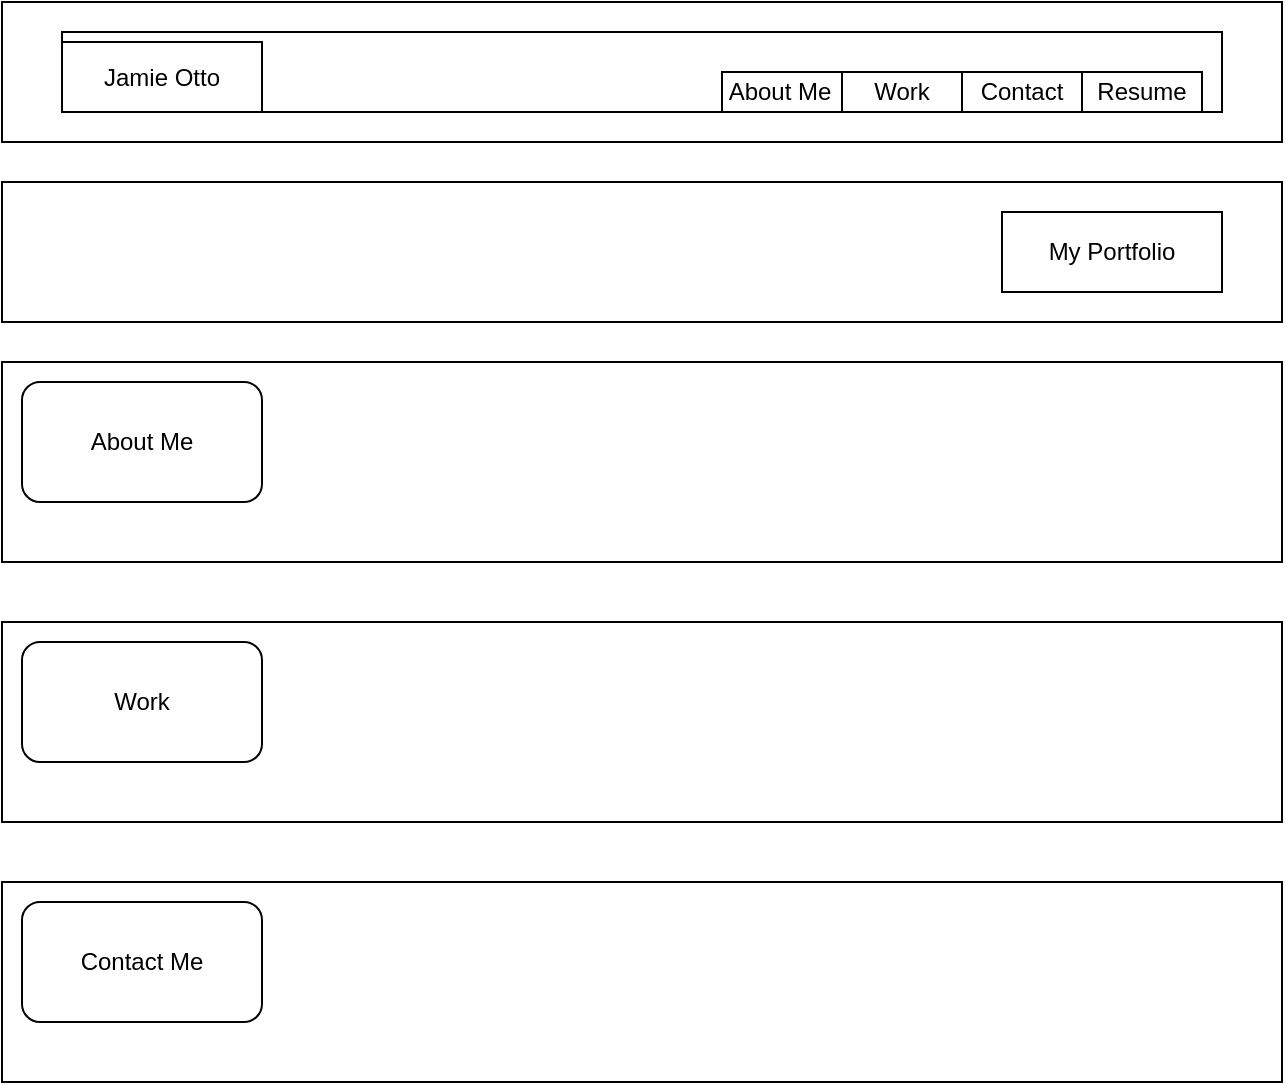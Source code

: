 <mxfile>
    <diagram id="DwSIPrl_JoNnYUt03ART" name="Page-1">
        <mxGraphModel dx="800" dy="590" grid="1" gridSize="10" guides="1" tooltips="1" connect="1" arrows="1" fold="1" page="1" pageScale="1" pageWidth="850" pageHeight="1100" math="0" shadow="0">
            <root>
                <mxCell id="0"/>
                <mxCell id="1" parent="0"/>
                <mxCell id="2" value="" style="rounded=0;whiteSpace=wrap;html=1;" vertex="1" parent="1">
                    <mxGeometry x="40" y="40" width="640" height="70" as="geometry"/>
                </mxCell>
                <mxCell id="3" value="" style="rounded=0;whiteSpace=wrap;html=1;" vertex="1" parent="1">
                    <mxGeometry x="40" y="130" width="640" height="70" as="geometry"/>
                </mxCell>
                <mxCell id="5" value="" style="rounded=0;whiteSpace=wrap;html=1;" vertex="1" parent="1">
                    <mxGeometry x="40" y="350" width="640" height="100" as="geometry"/>
                </mxCell>
                <mxCell id="6" value="" style="rounded=0;whiteSpace=wrap;html=1;" vertex="1" parent="1">
                    <mxGeometry x="40" y="480" width="640" height="100" as="geometry"/>
                </mxCell>
                <mxCell id="18" style="edgeStyle=none;html=1;entryX=0.083;entryY=1.033;entryDx=0;entryDy=0;entryPerimeter=0;" edge="1" parent="1" source="7">
                    <mxGeometry relative="1" as="geometry">
                        <mxPoint x="369.96" y="291.98" as="targetPoint"/>
                    </mxGeometry>
                </mxCell>
                <mxCell id="7" value="" style="rounded=0;whiteSpace=wrap;html=1;" vertex="1" parent="1">
                    <mxGeometry x="40" y="220" width="640" height="100" as="geometry"/>
                </mxCell>
                <mxCell id="11" value="About Me" style="rounded=1;whiteSpace=wrap;html=1;" vertex="1" parent="1">
                    <mxGeometry x="50" y="230" width="120" height="60" as="geometry"/>
                </mxCell>
                <mxCell id="13" value="Work" style="rounded=1;whiteSpace=wrap;html=1;" vertex="1" parent="1">
                    <mxGeometry x="50" y="360" width="120" height="60" as="geometry"/>
                </mxCell>
                <mxCell id="14" value="Contact Me" style="rounded=1;whiteSpace=wrap;html=1;" vertex="1" parent="1">
                    <mxGeometry x="50" y="490" width="120" height="60" as="geometry"/>
                </mxCell>
                <mxCell id="16" value="" style="rounded=0;whiteSpace=wrap;html=1;" vertex="1" parent="1">
                    <mxGeometry x="70" y="55" width="580" height="40" as="geometry"/>
                </mxCell>
                <mxCell id="19" value="My Portfolio" style="rounded=0;whiteSpace=wrap;html=1;" vertex="1" parent="1">
                    <mxGeometry x="540" y="145" width="110" height="40" as="geometry"/>
                </mxCell>
                <mxCell id="20" value="Resume" style="rounded=0;whiteSpace=wrap;html=1;" vertex="1" parent="1">
                    <mxGeometry x="580" y="75" width="60" height="20" as="geometry"/>
                </mxCell>
                <mxCell id="21" value="Contact" style="rounded=0;whiteSpace=wrap;html=1;" vertex="1" parent="1">
                    <mxGeometry x="520" y="75" width="60" height="20" as="geometry"/>
                </mxCell>
                <mxCell id="22" value="Work" style="rounded=0;whiteSpace=wrap;html=1;" vertex="1" parent="1">
                    <mxGeometry x="460" y="75" width="60" height="20" as="geometry"/>
                </mxCell>
                <mxCell id="23" value="About Me&lt;span style=&quot;white-space: pre&quot;&gt;&#9;&lt;/span&gt;" style="rounded=0;whiteSpace=wrap;html=1;" vertex="1" parent="1">
                    <mxGeometry x="400" y="75" width="60" height="20" as="geometry"/>
                </mxCell>
                <mxCell id="24" value="Jamie Otto" style="rounded=0;whiteSpace=wrap;html=1;" vertex="1" parent="1">
                    <mxGeometry x="70" y="60" width="100" height="35" as="geometry"/>
                </mxCell>
            </root>
        </mxGraphModel>
    </diagram>
</mxfile>